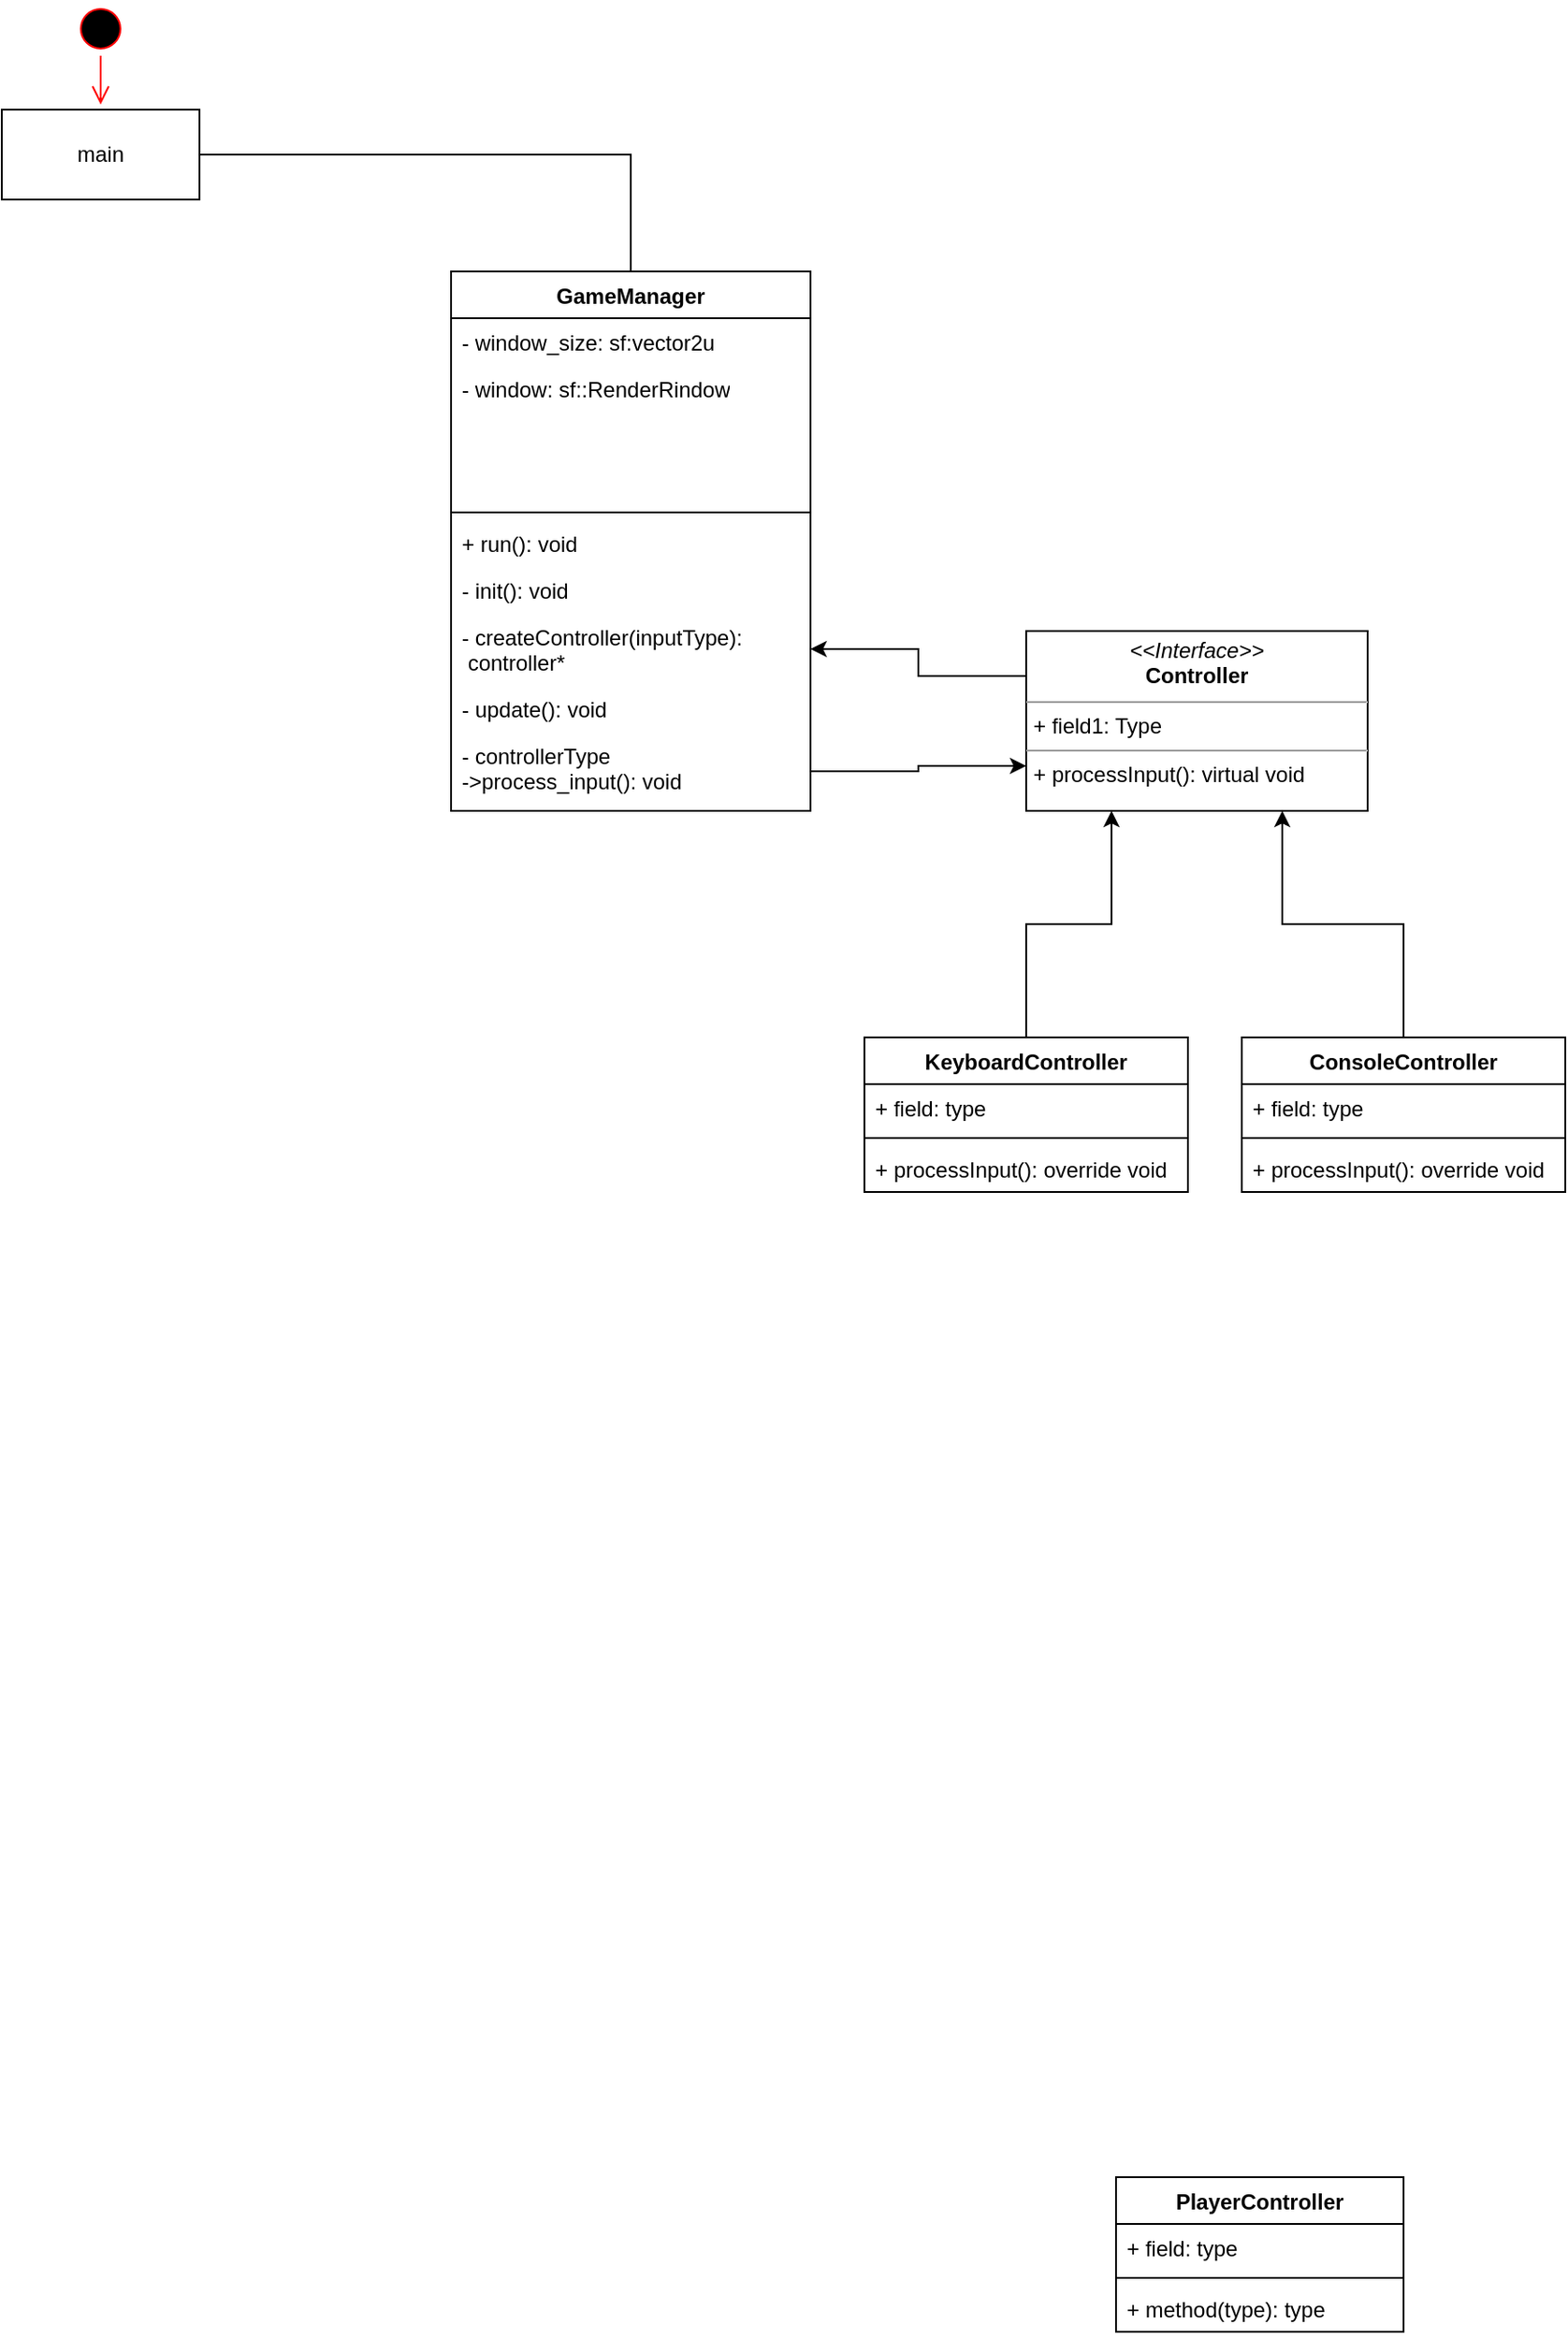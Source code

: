 <mxfile version="21.6.8" type="device">
  <diagram id="C5RBs43oDa-KdzZeNtuy" name="Page-1">
    <mxGraphModel dx="1350" dy="1996" grid="1" gridSize="10" guides="1" tooltips="1" connect="1" arrows="1" fold="1" page="1" pageScale="1" pageWidth="827" pageHeight="1169" math="0" shadow="0">
      <root>
        <mxCell id="WIyWlLk6GJQsqaUBKTNV-0" />
        <mxCell id="WIyWlLk6GJQsqaUBKTNV-1" parent="WIyWlLk6GJQsqaUBKTNV-0" />
        <mxCell id="Zr3YV9-SOkKFC5Auc83V-12" style="edgeStyle=orthogonalEdgeStyle;rounded=0;orthogonalLoop=1;jettySize=auto;html=1;entryX=0.5;entryY=0;entryDx=0;entryDy=0;endArrow=none;endFill=0;exitX=1;exitY=0.5;exitDx=0;exitDy=0;" parent="WIyWlLk6GJQsqaUBKTNV-1" source="rlrYf8KF5iCWznq4yENe-0" target="Zr3YV9-SOkKFC5Auc83V-14" edge="1">
          <mxGeometry relative="1" as="geometry">
            <mxPoint x="348" y="-158" as="targetPoint" />
            <mxPoint x="230" y="-183" as="sourcePoint" />
          </mxGeometry>
        </mxCell>
        <mxCell id="Zr3YV9-SOkKFC5Auc83V-14" value="GameManager&lt;br&gt;" style="swimlane;fontStyle=1;align=center;verticalAlign=top;childLayout=stackLayout;horizontal=1;startSize=26;horizontalStack=0;resizeParent=1;resizeParentMax=0;resizeLast=0;collapsible=1;marginBottom=0;whiteSpace=wrap;html=1;" parent="WIyWlLk6GJQsqaUBKTNV-1" vertex="1">
          <mxGeometry x="280" y="-1010" width="200" height="300" as="geometry" />
        </mxCell>
        <mxCell id="Zr3YV9-SOkKFC5Auc83V-15" value="- window_size: sf:vector2u" style="text;strokeColor=none;fillColor=none;align=left;verticalAlign=top;spacingLeft=4;spacingRight=4;overflow=hidden;rotatable=0;points=[[0,0.5],[1,0.5]];portConstraint=eastwest;whiteSpace=wrap;html=1;" parent="Zr3YV9-SOkKFC5Auc83V-14" vertex="1">
          <mxGeometry y="26" width="200" height="26" as="geometry" />
        </mxCell>
        <mxCell id="Zr3YV9-SOkKFC5Auc83V-24" value="- window: sf::RenderRindow" style="text;strokeColor=none;fillColor=none;align=left;verticalAlign=top;spacingLeft=4;spacingRight=4;overflow=hidden;rotatable=0;points=[[0,0.5],[1,0.5]];portConstraint=eastwest;whiteSpace=wrap;html=1;" parent="Zr3YV9-SOkKFC5Auc83V-14" vertex="1">
          <mxGeometry y="52" width="200" height="26" as="geometry" />
        </mxCell>
        <mxCell id="Zr3YV9-SOkKFC5Auc83V-23" style="text;strokeColor=none;fillColor=none;align=left;verticalAlign=top;spacingLeft=4;spacingRight=4;overflow=hidden;rotatable=0;points=[[0,0.5],[1,0.5]];portConstraint=eastwest;whiteSpace=wrap;html=1;" parent="Zr3YV9-SOkKFC5Auc83V-14" vertex="1">
          <mxGeometry y="78" width="200" height="26" as="geometry" />
        </mxCell>
        <mxCell id="Zr3YV9-SOkKFC5Auc83V-22" style="text;strokeColor=none;fillColor=none;align=left;verticalAlign=top;spacingLeft=4;spacingRight=4;overflow=hidden;rotatable=0;points=[[0,0.5],[1,0.5]];portConstraint=eastwest;whiteSpace=wrap;html=1;" parent="Zr3YV9-SOkKFC5Auc83V-14" vertex="1">
          <mxGeometry y="104" width="200" height="26" as="geometry" />
        </mxCell>
        <mxCell id="Zr3YV9-SOkKFC5Auc83V-16" value="" style="line;strokeWidth=1;fillColor=none;align=left;verticalAlign=middle;spacingTop=-1;spacingLeft=3;spacingRight=3;rotatable=0;labelPosition=right;points=[];portConstraint=eastwest;strokeColor=inherit;" parent="Zr3YV9-SOkKFC5Auc83V-14" vertex="1">
          <mxGeometry y="130" width="200" height="8" as="geometry" />
        </mxCell>
        <mxCell id="Zr3YV9-SOkKFC5Auc83V-18" value="+ run(): void" style="text;strokeColor=none;fillColor=none;align=left;verticalAlign=top;spacingLeft=4;spacingRight=4;overflow=hidden;rotatable=0;points=[[0,0.5],[1,0.5]];portConstraint=eastwest;whiteSpace=wrap;html=1;" parent="Zr3YV9-SOkKFC5Auc83V-14" vertex="1">
          <mxGeometry y="138" width="200" height="26" as="geometry" />
        </mxCell>
        <mxCell id="Zr3YV9-SOkKFC5Auc83V-21" value="- init(): void" style="text;strokeColor=none;fillColor=none;align=left;verticalAlign=top;spacingLeft=4;spacingRight=4;overflow=hidden;rotatable=0;points=[[0,0.5],[1,0.5]];portConstraint=eastwest;whiteSpace=wrap;html=1;" parent="Zr3YV9-SOkKFC5Auc83V-14" vertex="1">
          <mxGeometry y="164" width="200" height="26" as="geometry" />
        </mxCell>
        <mxCell id="rlrYf8KF5iCWznq4yENe-25" value="- createController(inputType):&lt;br&gt;&amp;nbsp;controller*" style="text;strokeColor=none;fillColor=none;align=left;verticalAlign=top;spacingLeft=4;spacingRight=4;overflow=hidden;rotatable=0;points=[[0,0.5],[1,0.5]];portConstraint=eastwest;whiteSpace=wrap;html=1;" vertex="1" parent="Zr3YV9-SOkKFC5Auc83V-14">
          <mxGeometry y="190" width="200" height="40" as="geometry" />
        </mxCell>
        <mxCell id="Zr3YV9-SOkKFC5Auc83V-19" value="- update(): void" style="text;strokeColor=none;fillColor=none;align=left;verticalAlign=top;spacingLeft=4;spacingRight=4;overflow=hidden;rotatable=0;points=[[0,0.5],[1,0.5]];portConstraint=eastwest;whiteSpace=wrap;html=1;" parent="Zr3YV9-SOkKFC5Auc83V-14" vertex="1">
          <mxGeometry y="230" width="200" height="26" as="geometry" />
        </mxCell>
        <mxCell id="Zr3YV9-SOkKFC5Auc83V-20" value="- controllerType&lt;br&gt;-&amp;gt;process_input(): void" style="text;strokeColor=none;fillColor=none;align=left;verticalAlign=top;spacingLeft=4;spacingRight=4;overflow=hidden;rotatable=0;points=[[0,0.5],[1,0.5]];portConstraint=eastwest;whiteSpace=wrap;html=1;" parent="Zr3YV9-SOkKFC5Auc83V-14" vertex="1">
          <mxGeometry y="256" width="200" height="44" as="geometry" />
        </mxCell>
        <mxCell id="Zr3YV9-SOkKFC5Auc83V-30" value="PlayerController" style="swimlane;fontStyle=1;align=center;verticalAlign=top;childLayout=stackLayout;horizontal=1;startSize=26;horizontalStack=0;resizeParent=1;resizeParentMax=0;resizeLast=0;collapsible=1;marginBottom=0;whiteSpace=wrap;html=1;" parent="WIyWlLk6GJQsqaUBKTNV-1" vertex="1">
          <mxGeometry x="650" y="50" width="160" height="86" as="geometry" />
        </mxCell>
        <mxCell id="Zr3YV9-SOkKFC5Auc83V-31" value="+ field: type" style="text;strokeColor=none;fillColor=none;align=left;verticalAlign=top;spacingLeft=4;spacingRight=4;overflow=hidden;rotatable=0;points=[[0,0.5],[1,0.5]];portConstraint=eastwest;whiteSpace=wrap;html=1;" parent="Zr3YV9-SOkKFC5Auc83V-30" vertex="1">
          <mxGeometry y="26" width="160" height="26" as="geometry" />
        </mxCell>
        <mxCell id="Zr3YV9-SOkKFC5Auc83V-32" value="" style="line;strokeWidth=1;fillColor=none;align=left;verticalAlign=middle;spacingTop=-1;spacingLeft=3;spacingRight=3;rotatable=0;labelPosition=right;points=[];portConstraint=eastwest;strokeColor=inherit;" parent="Zr3YV9-SOkKFC5Auc83V-30" vertex="1">
          <mxGeometry y="52" width="160" height="8" as="geometry" />
        </mxCell>
        <mxCell id="Zr3YV9-SOkKFC5Auc83V-33" value="+ method(type): type" style="text;strokeColor=none;fillColor=none;align=left;verticalAlign=top;spacingLeft=4;spacingRight=4;overflow=hidden;rotatable=0;points=[[0,0.5],[1,0.5]];portConstraint=eastwest;whiteSpace=wrap;html=1;" parent="Zr3YV9-SOkKFC5Auc83V-30" vertex="1">
          <mxGeometry y="60" width="160" height="26" as="geometry" />
        </mxCell>
        <mxCell id="rlrYf8KF5iCWznq4yENe-0" value="main" style="html=1;whiteSpace=wrap;" vertex="1" parent="WIyWlLk6GJQsqaUBKTNV-1">
          <mxGeometry x="30" y="-1100" width="110" height="50" as="geometry" />
        </mxCell>
        <mxCell id="rlrYf8KF5iCWznq4yENe-21" style="edgeStyle=orthogonalEdgeStyle;rounded=0;orthogonalLoop=1;jettySize=auto;html=1;entryX=0.25;entryY=1;entryDx=0;entryDy=0;" edge="1" parent="WIyWlLk6GJQsqaUBKTNV-1" source="rlrYf8KF5iCWznq4yENe-6" target="rlrYf8KF5iCWznq4yENe-24">
          <mxGeometry relative="1" as="geometry">
            <mxPoint x="686.96" y="-623.766" as="targetPoint" />
          </mxGeometry>
        </mxCell>
        <mxCell id="rlrYf8KF5iCWznq4yENe-6" value="KeyboardController" style="swimlane;fontStyle=1;align=center;verticalAlign=top;childLayout=stackLayout;horizontal=1;startSize=26;horizontalStack=0;resizeParent=1;resizeParentMax=0;resizeLast=0;collapsible=1;marginBottom=0;whiteSpace=wrap;html=1;" vertex="1" parent="WIyWlLk6GJQsqaUBKTNV-1">
          <mxGeometry x="510" y="-584" width="180" height="86" as="geometry" />
        </mxCell>
        <mxCell id="rlrYf8KF5iCWznq4yENe-7" value="+ field: type" style="text;strokeColor=none;fillColor=none;align=left;verticalAlign=top;spacingLeft=4;spacingRight=4;overflow=hidden;rotatable=0;points=[[0,0.5],[1,0.5]];portConstraint=eastwest;whiteSpace=wrap;html=1;" vertex="1" parent="rlrYf8KF5iCWznq4yENe-6">
          <mxGeometry y="26" width="180" height="26" as="geometry" />
        </mxCell>
        <mxCell id="rlrYf8KF5iCWznq4yENe-8" value="" style="line;strokeWidth=1;fillColor=none;align=left;verticalAlign=middle;spacingTop=-1;spacingLeft=3;spacingRight=3;rotatable=0;labelPosition=right;points=[];portConstraint=eastwest;strokeColor=inherit;" vertex="1" parent="rlrYf8KF5iCWznq4yENe-6">
          <mxGeometry y="52" width="180" height="8" as="geometry" />
        </mxCell>
        <mxCell id="rlrYf8KF5iCWznq4yENe-9" value="+ processInput(): override void" style="text;strokeColor=none;fillColor=none;align=left;verticalAlign=top;spacingLeft=4;spacingRight=4;overflow=hidden;rotatable=0;points=[[0,0.5],[1,0.5]];portConstraint=eastwest;whiteSpace=wrap;html=1;" vertex="1" parent="rlrYf8KF5iCWznq4yENe-6">
          <mxGeometry y="60" width="180" height="26" as="geometry" />
        </mxCell>
        <mxCell id="rlrYf8KF5iCWznq4yENe-10" value="" style="ellipse;html=1;shape=startState;fillColor=#000000;strokeColor=#ff0000;" vertex="1" parent="WIyWlLk6GJQsqaUBKTNV-1">
          <mxGeometry x="70" y="-1160" width="30" height="30" as="geometry" />
        </mxCell>
        <mxCell id="rlrYf8KF5iCWznq4yENe-11" value="" style="edgeStyle=orthogonalEdgeStyle;html=1;verticalAlign=bottom;endArrow=open;endSize=8;strokeColor=#ff0000;rounded=0;entryX=0.5;entryY=-0.058;entryDx=0;entryDy=0;entryPerimeter=0;" edge="1" source="rlrYf8KF5iCWznq4yENe-10" parent="WIyWlLk6GJQsqaUBKTNV-1" target="rlrYf8KF5iCWznq4yENe-0">
          <mxGeometry relative="1" as="geometry">
            <mxPoint x="85" y="-1110" as="targetPoint" />
          </mxGeometry>
        </mxCell>
        <mxCell id="rlrYf8KF5iCWznq4yENe-22" style="edgeStyle=orthogonalEdgeStyle;rounded=0;orthogonalLoop=1;jettySize=auto;html=1;entryX=0.75;entryY=1;entryDx=0;entryDy=0;" edge="1" parent="WIyWlLk6GJQsqaUBKTNV-1" source="rlrYf8KF5iCWznq4yENe-12" target="rlrYf8KF5iCWznq4yENe-24">
          <mxGeometry relative="1" as="geometry">
            <mxPoint x="727.64" y="-623.22" as="targetPoint" />
          </mxGeometry>
        </mxCell>
        <mxCell id="rlrYf8KF5iCWznq4yENe-12" value="ConsoleController" style="swimlane;fontStyle=1;align=center;verticalAlign=top;childLayout=stackLayout;horizontal=1;startSize=26;horizontalStack=0;resizeParent=1;resizeParentMax=0;resizeLast=0;collapsible=1;marginBottom=0;whiteSpace=wrap;html=1;" vertex="1" parent="WIyWlLk6GJQsqaUBKTNV-1">
          <mxGeometry x="720" y="-584" width="180" height="86" as="geometry" />
        </mxCell>
        <mxCell id="rlrYf8KF5iCWznq4yENe-13" value="+ field: type" style="text;strokeColor=none;fillColor=none;align=left;verticalAlign=top;spacingLeft=4;spacingRight=4;overflow=hidden;rotatable=0;points=[[0,0.5],[1,0.5]];portConstraint=eastwest;whiteSpace=wrap;html=1;" vertex="1" parent="rlrYf8KF5iCWznq4yENe-12">
          <mxGeometry y="26" width="180" height="26" as="geometry" />
        </mxCell>
        <mxCell id="rlrYf8KF5iCWznq4yENe-14" value="" style="line;strokeWidth=1;fillColor=none;align=left;verticalAlign=middle;spacingTop=-1;spacingLeft=3;spacingRight=3;rotatable=0;labelPosition=right;points=[];portConstraint=eastwest;strokeColor=inherit;" vertex="1" parent="rlrYf8KF5iCWznq4yENe-12">
          <mxGeometry y="52" width="180" height="8" as="geometry" />
        </mxCell>
        <mxCell id="rlrYf8KF5iCWznq4yENe-15" value="+ processInput(): override&amp;nbsp;void" style="text;strokeColor=none;fillColor=none;align=left;verticalAlign=top;spacingLeft=4;spacingRight=4;overflow=hidden;rotatable=0;points=[[0,0.5],[1,0.5]];portConstraint=eastwest;whiteSpace=wrap;html=1;" vertex="1" parent="rlrYf8KF5iCWznq4yENe-12">
          <mxGeometry y="60" width="180" height="26" as="geometry" />
        </mxCell>
        <mxCell id="Zr3YV9-SOkKFC5Auc83V-25" style="edgeStyle=orthogonalEdgeStyle;rounded=0;orthogonalLoop=1;jettySize=auto;html=1;entryX=1;entryY=0.5;entryDx=0;entryDy=0;exitX=0;exitY=0.25;exitDx=0;exitDy=0;" parent="WIyWlLk6GJQsqaUBKTNV-1" source="rlrYf8KF5iCWznq4yENe-24" edge="1" target="rlrYf8KF5iCWznq4yENe-25">
          <mxGeometry relative="1" as="geometry">
            <mxPoint x="590" y="-860" as="targetPoint" />
            <mxPoint x="520" y="-780" as="sourcePoint" />
          </mxGeometry>
        </mxCell>
        <mxCell id="rlrYf8KF5iCWznq4yENe-24" value="&lt;p style=&quot;margin:0px;margin-top:4px;text-align:center;&quot;&gt;&lt;i&gt;&amp;lt;&amp;lt;Interface&amp;gt;&amp;gt;&lt;/i&gt;&lt;br&gt;&lt;b&gt;Controller&lt;/b&gt;&lt;/p&gt;&lt;hr size=&quot;1&quot;&gt;&lt;p style=&quot;margin:0px;margin-left:4px;&quot;&gt;+ field1: Type&lt;br&gt;&lt;/p&gt;&lt;hr size=&quot;1&quot;&gt;&lt;p style=&quot;margin:0px;margin-left:4px;&quot;&gt;+ processInput(): virtual void&lt;/p&gt;" style="verticalAlign=top;align=left;overflow=fill;fontSize=12;fontFamily=Helvetica;html=1;whiteSpace=wrap;" vertex="1" parent="WIyWlLk6GJQsqaUBKTNV-1">
          <mxGeometry x="600" y="-810" width="190" height="100" as="geometry" />
        </mxCell>
        <mxCell id="rlrYf8KF5iCWznq4yENe-26" style="edgeStyle=orthogonalEdgeStyle;rounded=0;orthogonalLoop=1;jettySize=auto;html=1;entryX=0;entryY=0.75;entryDx=0;entryDy=0;" edge="1" parent="WIyWlLk6GJQsqaUBKTNV-1" source="Zr3YV9-SOkKFC5Auc83V-20" target="rlrYf8KF5iCWznq4yENe-24">
          <mxGeometry relative="1" as="geometry" />
        </mxCell>
      </root>
    </mxGraphModel>
  </diagram>
</mxfile>
